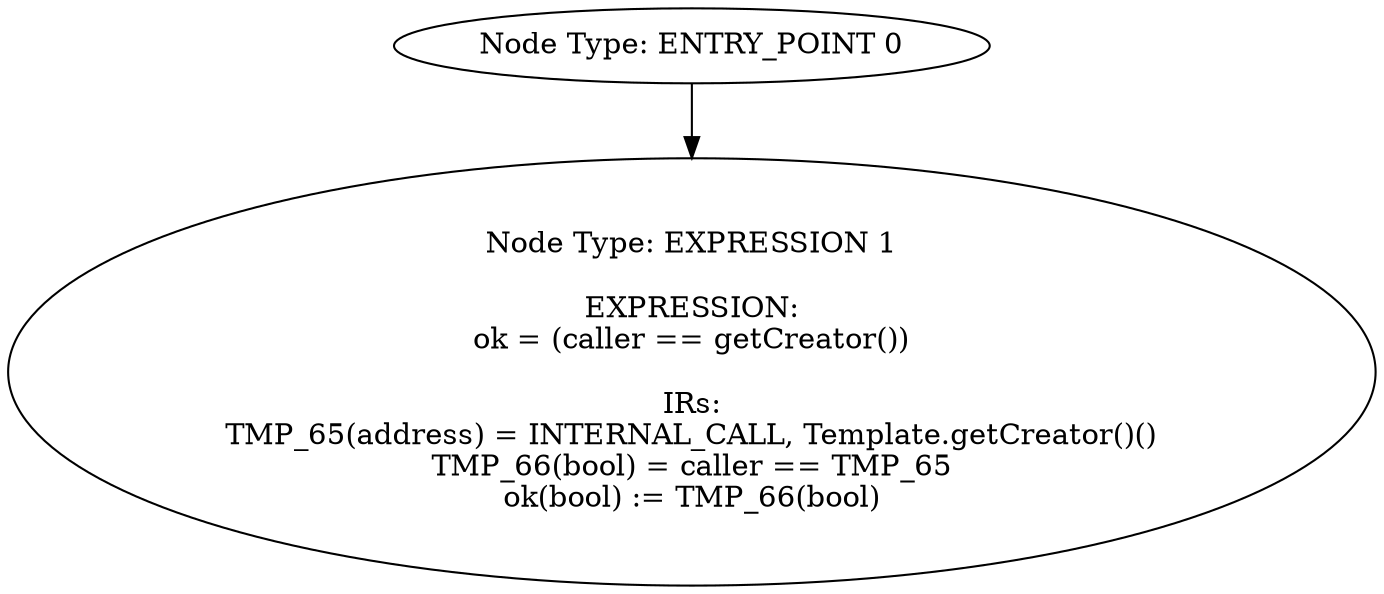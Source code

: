 digraph{
0[label="Node Type: ENTRY_POINT 0
"];
0->1;
1[label="Node Type: EXPRESSION 1

EXPRESSION:
ok = (caller == getCreator())

IRs:
TMP_65(address) = INTERNAL_CALL, Template.getCreator()()
TMP_66(bool) = caller == TMP_65
ok(bool) := TMP_66(bool)"];
}
